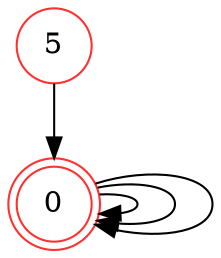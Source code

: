 digraph {   
    node [shape = doublecircle, color = firebrick1] 0 ;
    node [shape = circle];
    node [color= firebrick1];
    5 -> 0 -> 0 -> 0 -> 0;	
}